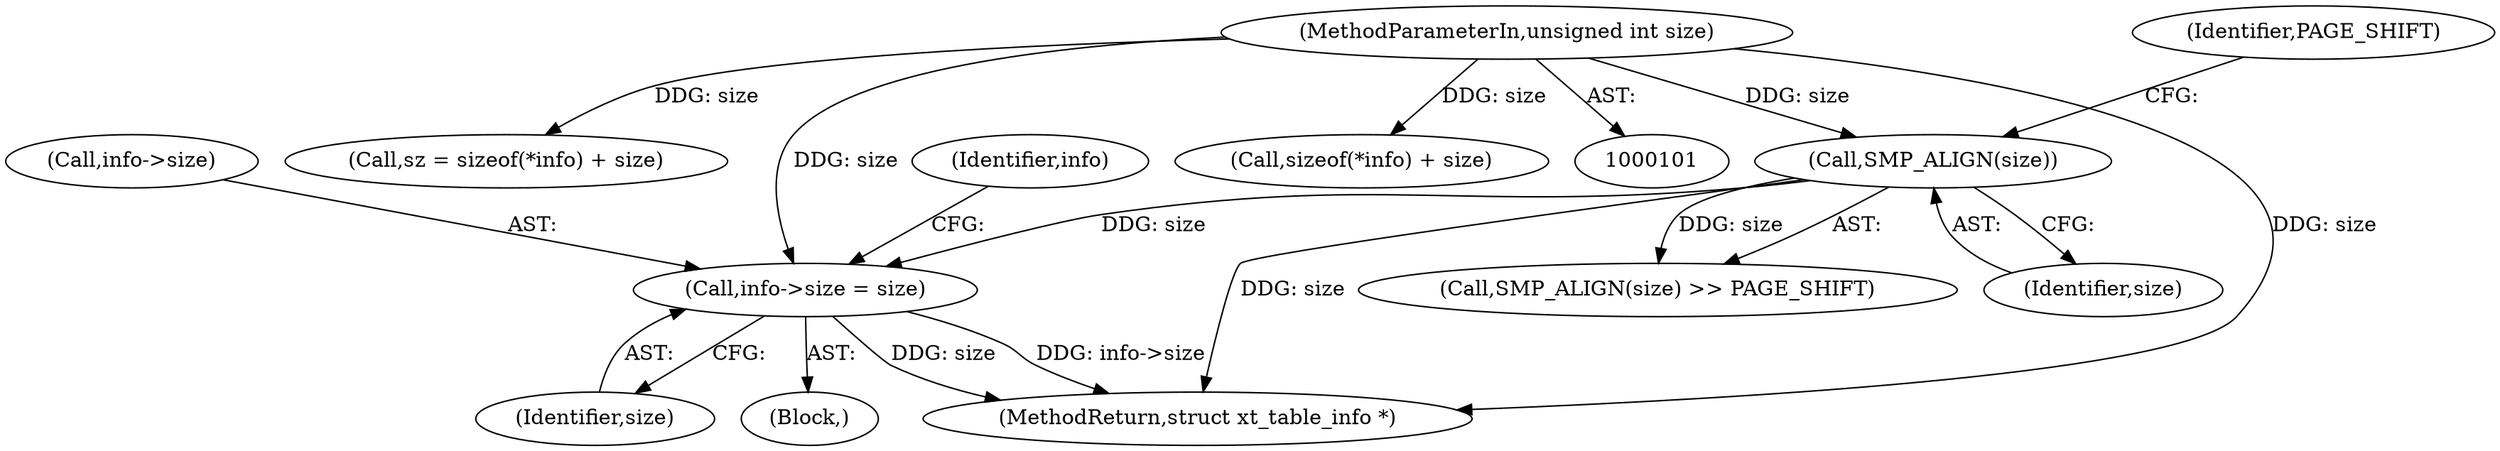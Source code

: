 digraph "0_linux_d157bd761585605b7882935ffb86286919f62ea1@pointer" {
"1000169" [label="(Call,info->size = size)"];
"1000128" [label="(Call,SMP_ALIGN(size))"];
"1000102" [label="(MethodParameterIn,unsigned int size)"];
"1000127" [label="(Call,SMP_ALIGN(size) >> PAGE_SHIFT)"];
"1000129" [label="(Identifier,size)"];
"1000175" [label="(Identifier,info)"];
"1000176" [label="(MethodReturn,struct xt_table_info *)"];
"1000130" [label="(Identifier,PAGE_SHIFT)"];
"1000128" [label="(Call,SMP_ALIGN(size))"];
"1000103" [label="(Block,)"];
"1000169" [label="(Call,info->size = size)"];
"1000102" [label="(MethodParameterIn,unsigned int size)"];
"1000109" [label="(Call,sz = sizeof(*info) + size)"];
"1000111" [label="(Call,sizeof(*info) + size)"];
"1000173" [label="(Identifier,size)"];
"1000170" [label="(Call,info->size)"];
"1000169" -> "1000103"  [label="AST: "];
"1000169" -> "1000173"  [label="CFG: "];
"1000170" -> "1000169"  [label="AST: "];
"1000173" -> "1000169"  [label="AST: "];
"1000175" -> "1000169"  [label="CFG: "];
"1000169" -> "1000176"  [label="DDG: info->size"];
"1000169" -> "1000176"  [label="DDG: size"];
"1000128" -> "1000169"  [label="DDG: size"];
"1000102" -> "1000169"  [label="DDG: size"];
"1000128" -> "1000127"  [label="AST: "];
"1000128" -> "1000129"  [label="CFG: "];
"1000129" -> "1000128"  [label="AST: "];
"1000130" -> "1000128"  [label="CFG: "];
"1000128" -> "1000176"  [label="DDG: size"];
"1000128" -> "1000127"  [label="DDG: size"];
"1000102" -> "1000128"  [label="DDG: size"];
"1000102" -> "1000101"  [label="AST: "];
"1000102" -> "1000176"  [label="DDG: size"];
"1000102" -> "1000109"  [label="DDG: size"];
"1000102" -> "1000111"  [label="DDG: size"];
}
